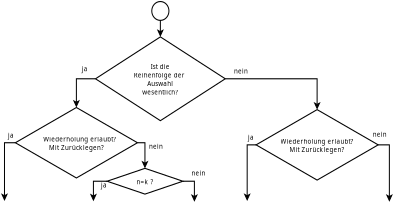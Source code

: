 <?xml version="1.0" encoding="UTF-8"?>
<dia:diagram xmlns:dia="http://www.lysator.liu.se/~alla/dia/">
  <dia:layer name="Background" visible="true" connectable="true" active="true">
    <dia:group>
      <dia:attribute name="meta">
        <dia:composite type="dict"/>
      </dia:attribute>
      <dia:attribute name="matrix">
        <dia:matrix xx="0.482" xy="0" yx="0" yy="0.53" x0="2.462" y0="2.929"/>
      </dia:attribute>
      <dia:object type="Flowchart - Ellipse" version="0" id="O0">
        <dia:attribute name="obj_pos">
          <dia:point val="14.503,-1.803"/>
        </dia:attribute>
        <dia:attribute name="obj_bb">
          <dia:rectangle val="14.453,-1.853;16.335,0.025"/>
        </dia:attribute>
        <dia:attribute name="elem_corner">
          <dia:point val="14.503,-1.803"/>
        </dia:attribute>
        <dia:attribute name="elem_width">
          <dia:real val="1.782"/>
        </dia:attribute>
        <dia:attribute name="elem_height">
          <dia:real val="1.779"/>
        </dia:attribute>
        <dia:attribute name="show_background">
          <dia:boolean val="true"/>
        </dia:attribute>
        <dia:attribute name="padding">
          <dia:real val="0.354"/>
        </dia:attribute>
        <dia:attribute name="text">
          <dia:composite type="text">
            <dia:attribute name="string">
              <dia:string>##</dia:string>
            </dia:attribute>
            <dia:attribute name="font">
              <dia:font family="sans" style="0" name="Helvetica"/>
            </dia:attribute>
            <dia:attribute name="height">
              <dia:real val="0.8"/>
            </dia:attribute>
            <dia:attribute name="pos">
              <dia:point val="15.394,-0.72"/>
            </dia:attribute>
            <dia:attribute name="color">
              <dia:color val="#000000ff"/>
            </dia:attribute>
            <dia:attribute name="alignment">
              <dia:enum val="1"/>
            </dia:attribute>
          </dia:composite>
        </dia:attribute>
      </dia:object>
      <dia:object type="Flowchart - Diamond" version="0" id="O1">
        <dia:attribute name="obj_pos">
          <dia:point val="0.35,8.195"/>
        </dia:attribute>
        <dia:attribute name="obj_bb">
          <dia:rectangle val="0.3,8.145;13.067,14.892"/>
        </dia:attribute>
        <dia:attribute name="elem_corner">
          <dia:point val="0.35,8.195"/>
        </dia:attribute>
        <dia:attribute name="elem_width">
          <dia:real val="12.667"/>
        </dia:attribute>
        <dia:attribute name="elem_height">
          <dia:real val="6.647"/>
        </dia:attribute>
        <dia:attribute name="show_background">
          <dia:boolean val="true"/>
        </dia:attribute>
        <dia:attribute name="padding">
          <dia:real val="0.354"/>
        </dia:attribute>
        <dia:attribute name="text">
          <dia:composite type="text">
            <dia:attribute name="string">
              <dia:string>#Wiederholung erlaubt?
Mit Zurücklegen?#</dia:string>
            </dia:attribute>
            <dia:attribute name="font">
              <dia:font family="sans" style="0" name="Helvetica"/>
            </dia:attribute>
            <dia:attribute name="height">
              <dia:real val="0.8"/>
            </dia:attribute>
            <dia:attribute name="pos">
              <dia:point val="6.683,11.313"/>
            </dia:attribute>
            <dia:attribute name="color">
              <dia:color val="#000000ff"/>
            </dia:attribute>
            <dia:attribute name="alignment">
              <dia:enum val="1"/>
            </dia:attribute>
          </dia:composite>
        </dia:attribute>
      </dia:object>
      <dia:object type="Flowchart - Diamond" version="0" id="O2">
        <dia:attribute name="obj_pos">
          <dia:point val="8.663,1.533"/>
        </dia:attribute>
        <dia:attribute name="obj_bb">
          <dia:rectangle val="8.613,1.483;22.175,9.487"/>
        </dia:attribute>
        <dia:attribute name="elem_corner">
          <dia:point val="8.663,1.533"/>
        </dia:attribute>
        <dia:attribute name="elem_width">
          <dia:real val="13.462"/>
        </dia:attribute>
        <dia:attribute name="elem_height">
          <dia:real val="7.904"/>
        </dia:attribute>
        <dia:attribute name="show_background">
          <dia:boolean val="true"/>
        </dia:attribute>
        <dia:attribute name="padding">
          <dia:real val="0.354"/>
        </dia:attribute>
        <dia:attribute name="text">
          <dia:composite type="text">
            <dia:attribute name="string">
              <dia:string>#Ist die
Reihenfolge der 
Auswahl
wesentlich?#</dia:string>
            </dia:attribute>
            <dia:attribute name="font">
              <dia:font family="sans" style="0" name="Helvetica"/>
            </dia:attribute>
            <dia:attribute name="height">
              <dia:real val="0.8"/>
            </dia:attribute>
            <dia:attribute name="pos">
              <dia:point val="15.394,4.479"/>
            </dia:attribute>
            <dia:attribute name="color">
              <dia:color val="#000000ff"/>
            </dia:attribute>
            <dia:attribute name="alignment">
              <dia:enum val="1"/>
            </dia:attribute>
          </dia:composite>
        </dia:attribute>
        <dia:connections>
          <dia:connection handle="0" to="O2" connection="12"/>
          <dia:connection handle="1" to="O1" connection="0"/>
        </dia:connections>
      </dia:object>
      <dia:object type="Flowchart - Diamond" version="0" id="O3">
        <dia:attribute name="obj_pos">
          <dia:point val="9.862,13.935"/>
        </dia:attribute>
        <dia:attribute name="obj_bb">
          <dia:rectangle val="9.812,13.885;17.778,16.415"/>
        </dia:attribute>
        <dia:attribute name="elem_corner">
          <dia:point val="9.862,13.935"/>
        </dia:attribute>
        <dia:attribute name="elem_width">
          <dia:real val="7.866"/>
        </dia:attribute>
        <dia:attribute name="elem_height">
          <dia:real val="2.429"/>
        </dia:attribute>
        <dia:attribute name="show_background">
          <dia:boolean val="true"/>
        </dia:attribute>
        <dia:attribute name="padding">
          <dia:real val="0.354"/>
        </dia:attribute>
        <dia:attribute name="text">
          <dia:composite type="text">
            <dia:attribute name="string">
              <dia:string>#n=k ?#</dia:string>
            </dia:attribute>
            <dia:attribute name="font">
              <dia:font family="sans" style="0" name="Helvetica"/>
            </dia:attribute>
            <dia:attribute name="height">
              <dia:real val="0.8"/>
            </dia:attribute>
            <dia:attribute name="pos">
              <dia:point val="13.795,15.344"/>
            </dia:attribute>
            <dia:attribute name="color">
              <dia:color val="#000000ff"/>
            </dia:attribute>
            <dia:attribute name="alignment">
              <dia:enum val="1"/>
            </dia:attribute>
          </dia:composite>
        </dia:attribute>
      </dia:object>
      <dia:object type="Standard - ZigZagLine" version="1" id="O4">
        <dia:attribute name="obj_pos">
          <dia:point val="8.663,5.485"/>
        </dia:attribute>
        <dia:attribute name="obj_bb">
          <dia:rectangle val="6.321,5.435;8.713,8.245"/>
        </dia:attribute>
        <dia:attribute name="orth_points">
          <dia:point val="8.663,5.485"/>
          <dia:point val="6.683,5.485"/>
          <dia:point val="6.683,8.195"/>
        </dia:attribute>
        <dia:attribute name="orth_orient">
          <dia:enum val="0"/>
          <dia:enum val="1"/>
        </dia:attribute>
        <dia:attribute name="autorouting">
          <dia:boolean val="true"/>
        </dia:attribute>
        <dia:attribute name="end_arrow">
          <dia:enum val="22"/>
        </dia:attribute>
        <dia:attribute name="end_arrow_length">
          <dia:real val="0.5"/>
        </dia:attribute>
        <dia:attribute name="end_arrow_width">
          <dia:real val="0.5"/>
        </dia:attribute>
        <dia:connections>
          <dia:connection handle="0" to="O2" connection="4"/>
          <dia:connection handle="1" to="O5" connection="0"/>
        </dia:connections>
      </dia:object>
      <dia:object type="Flowchart - Diamond" version="0" id="O5">
        <dia:attribute name="obj_pos">
          <dia:point val="25.321,8.395"/>
        </dia:attribute>
        <dia:attribute name="obj_bb">
          <dia:rectangle val="25.271,8.345;38.038,15.092"/>
        </dia:attribute>
        <dia:attribute name="elem_corner">
          <dia:point val="25.321,8.395"/>
        </dia:attribute>
        <dia:attribute name="elem_width">
          <dia:real val="12.667"/>
        </dia:attribute>
        <dia:attribute name="elem_height">
          <dia:real val="6.647"/>
        </dia:attribute>
        <dia:attribute name="show_background">
          <dia:boolean val="true"/>
        </dia:attribute>
        <dia:attribute name="padding">
          <dia:real val="0.354"/>
        </dia:attribute>
        <dia:attribute name="text">
          <dia:composite type="text">
            <dia:attribute name="string">
              <dia:string>#Wiederholung erlaubt?
Mit Zurücklegen?#</dia:string>
            </dia:attribute>
            <dia:attribute name="font">
              <dia:font family="sans" style="0" name="Helvetica"/>
            </dia:attribute>
            <dia:attribute name="height">
              <dia:real val="0.8"/>
            </dia:attribute>
            <dia:attribute name="pos">
              <dia:point val="31.655,11.513"/>
            </dia:attribute>
            <dia:attribute name="color">
              <dia:color val="#000000ff"/>
            </dia:attribute>
            <dia:attribute name="alignment">
              <dia:enum val="1"/>
            </dia:attribute>
          </dia:composite>
        </dia:attribute>
        <dia:connections>
          <dia:connection handle="0" to="O1" connection="4"/>
          <dia:connection handle="1" to="O3" connection="0"/>
        </dia:connections>
      </dia:object>
      <dia:object type="Standard - ZigZagLine" version="1" id="O6">
        <dia:attribute name="obj_pos">
          <dia:point val="22.125,5.485"/>
        </dia:attribute>
        <dia:attribute name="obj_bb">
          <dia:rectangle val="22.075,5.435;32.017,8.445"/>
        </dia:attribute>
        <dia:attribute name="orth_points">
          <dia:point val="22.125,5.485"/>
          <dia:point val="31.655,5.485"/>
          <dia:point val="31.655,8.395"/>
        </dia:attribute>
        <dia:attribute name="orth_orient">
          <dia:enum val="0"/>
          <dia:enum val="1"/>
        </dia:attribute>
        <dia:attribute name="autorouting">
          <dia:boolean val="true"/>
        </dia:attribute>
        <dia:attribute name="end_arrow">
          <dia:enum val="22"/>
        </dia:attribute>
        <dia:attribute name="end_arrow_length">
          <dia:real val="0.5"/>
        </dia:attribute>
        <dia:attribute name="end_arrow_width">
          <dia:real val="0.5"/>
        </dia:attribute>
        <dia:connections>
          <dia:connection handle="0" to="O1" connection="12"/>
        </dia:connections>
      </dia:object>
      <dia:object type="Standard - ZigZagLine" version="1" id="O7">
        <dia:attribute name="obj_pos">
          <dia:point val="13.017,11.518"/>
        </dia:attribute>
        <dia:attribute name="obj_bb">
          <dia:rectangle val="12.967,11.469;14.156,13.986"/>
        </dia:attribute>
        <dia:attribute name="orth_points">
          <dia:point val="13.017,11.518"/>
          <dia:point val="13.795,11.518"/>
          <dia:point val="13.795,13.936"/>
        </dia:attribute>
        <dia:attribute name="orth_orient">
          <dia:enum val="0"/>
          <dia:enum val="1"/>
        </dia:attribute>
        <dia:attribute name="autorouting">
          <dia:boolean val="false"/>
        </dia:attribute>
        <dia:attribute name="end_arrow">
          <dia:enum val="22"/>
        </dia:attribute>
        <dia:attribute name="end_arrow_length">
          <dia:real val="0.5"/>
        </dia:attribute>
        <dia:attribute name="end_arrow_width">
          <dia:real val="0.5"/>
        </dia:attribute>
        <dia:connections>
          <dia:connection handle="0" to="O3" connection="4"/>
        </dia:connections>
      </dia:object>
      <dia:object type="Standard - ZigZagLine" version="1" id="O8">
        <dia:attribute name="obj_pos">
          <dia:point val="0.35,11.518"/>
        </dia:attribute>
        <dia:attribute name="obj_bb">
          <dia:rectangle val="-1.137,11.469;0.4,17.062"/>
        </dia:attribute>
        <dia:attribute name="orth_points">
          <dia:point val="0.35,11.518"/>
          <dia:point val="-0.775,11.518"/>
          <dia:point val="-0.775,17.012"/>
        </dia:attribute>
        <dia:attribute name="orth_orient">
          <dia:enum val="0"/>
          <dia:enum val="1"/>
        </dia:attribute>
        <dia:attribute name="autorouting">
          <dia:boolean val="true"/>
        </dia:attribute>
        <dia:attribute name="end_arrow">
          <dia:enum val="22"/>
        </dia:attribute>
        <dia:attribute name="end_arrow_length">
          <dia:real val="0.5"/>
        </dia:attribute>
        <dia:attribute name="end_arrow_width">
          <dia:real val="0.5"/>
        </dia:attribute>
        <dia:connections>
          <dia:connection handle="0" to="O3" connection="12"/>
        </dia:connections>
      </dia:object>
      <dia:object type="Standard - ZigZagLine" version="1" id="O9">
        <dia:attribute name="obj_pos">
          <dia:point val="17.728,15.15"/>
        </dia:attribute>
        <dia:attribute name="obj_bb">
          <dia:rectangle val="17.678,15.1;19.287,17.137"/>
        </dia:attribute>
        <dia:attribute name="orth_points">
          <dia:point val="17.728,15.15"/>
          <dia:point val="18.925,15.15"/>
          <dia:point val="18.925,17.087"/>
        </dia:attribute>
        <dia:attribute name="orth_orient">
          <dia:enum val="0"/>
          <dia:enum val="1"/>
        </dia:attribute>
        <dia:attribute name="autorouting">
          <dia:boolean val="true"/>
        </dia:attribute>
        <dia:attribute name="end_arrow">
          <dia:enum val="22"/>
        </dia:attribute>
        <dia:attribute name="end_arrow_length">
          <dia:real val="0.5"/>
        </dia:attribute>
        <dia:attribute name="end_arrow_width">
          <dia:real val="0.5"/>
        </dia:attribute>
        <dia:connections>
          <dia:connection handle="0" to="O5" connection="4"/>
        </dia:connections>
      </dia:object>
      <dia:object type="Standard - ZigZagLine" version="1" id="O10">
        <dia:attribute name="obj_pos">
          <dia:point val="9.862,15.15"/>
        </dia:attribute>
        <dia:attribute name="obj_bb">
          <dia:rectangle val="7.838,15.1;9.912,17.399"/>
        </dia:attribute>
        <dia:attribute name="orth_points">
          <dia:point val="9.862,15.15"/>
          <dia:point val="8.45,15.15"/>
          <dia:point val="8.45,17.038"/>
          <dia:point val="8.45,17.038"/>
        </dia:attribute>
        <dia:attribute name="orth_orient">
          <dia:enum val="0"/>
          <dia:enum val="1"/>
          <dia:enum val="0"/>
        </dia:attribute>
        <dia:attribute name="autorouting">
          <dia:boolean val="false"/>
        </dia:attribute>
        <dia:attribute name="end_arrow">
          <dia:enum val="22"/>
        </dia:attribute>
        <dia:attribute name="end_arrow_length">
          <dia:real val="0.5"/>
        </dia:attribute>
        <dia:attribute name="end_arrow_width">
          <dia:real val="0.5"/>
        </dia:attribute>
        <dia:connections>
          <dia:connection handle="0" to="O5" connection="12"/>
        </dia:connections>
      </dia:object>
      <dia:object type="Standard - ZigZagLine" version="1" id="O11">
        <dia:attribute name="obj_pos">
          <dia:point val="37.988,11.719"/>
        </dia:attribute>
        <dia:attribute name="obj_bb">
          <dia:rectangle val="37.938,11.668;39.512,17.137"/>
        </dia:attribute>
        <dia:attribute name="orth_points">
          <dia:point val="37.988,11.719"/>
          <dia:point val="39.15,11.719"/>
          <dia:point val="39.15,17.087"/>
        </dia:attribute>
        <dia:attribute name="orth_orient">
          <dia:enum val="0"/>
          <dia:enum val="1"/>
        </dia:attribute>
        <dia:attribute name="autorouting">
          <dia:boolean val="true"/>
        </dia:attribute>
        <dia:attribute name="end_arrow">
          <dia:enum val="22"/>
        </dia:attribute>
        <dia:attribute name="end_arrow_length">
          <dia:real val="0.5"/>
        </dia:attribute>
        <dia:attribute name="end_arrow_width">
          <dia:real val="0.5"/>
        </dia:attribute>
        <dia:connections>
          <dia:connection handle="0" to="O0" connection="12"/>
          <dia:connection handle="1" to="O2" connection="0"/>
        </dia:connections>
      </dia:object>
      <dia:object type="Standard - ZigZagLine" version="1" id="O12">
        <dia:attribute name="obj_pos">
          <dia:point val="25.321,11.719"/>
        </dia:attribute>
        <dia:attribute name="obj_bb">
          <dia:rectangle val="23.788,11.668;25.371,17.374"/>
        </dia:attribute>
        <dia:attribute name="orth_points">
          <dia:point val="25.321,11.719"/>
          <dia:point val="24.4,11.719"/>
          <dia:point val="24.4,17.012"/>
          <dia:point val="24.4,17.012"/>
        </dia:attribute>
        <dia:attribute name="orth_orient">
          <dia:enum val="0"/>
          <dia:enum val="1"/>
          <dia:enum val="0"/>
        </dia:attribute>
        <dia:attribute name="autorouting">
          <dia:boolean val="false"/>
        </dia:attribute>
        <dia:attribute name="end_arrow">
          <dia:enum val="22"/>
        </dia:attribute>
        <dia:attribute name="end_arrow_length">
          <dia:real val="0.5"/>
        </dia:attribute>
        <dia:attribute name="end_arrow_width">
          <dia:real val="0.5"/>
        </dia:attribute>
      </dia:object>
      <dia:object type="Standard - Line" version="0" id="O13">
        <dia:attribute name="obj_pos">
          <dia:point val="15.394,-0.025"/>
        </dia:attribute>
        <dia:attribute name="obj_bb">
          <dia:rectangle val="15.032,-0.075;15.756,1.583"/>
        </dia:attribute>
        <dia:attribute name="conn_endpoints">
          <dia:point val="15.394,-0.025"/>
          <dia:point val="15.394,1.533"/>
        </dia:attribute>
        <dia:attribute name="numcp">
          <dia:int val="1"/>
        </dia:attribute>
        <dia:attribute name="end_arrow">
          <dia:enum val="22"/>
        </dia:attribute>
        <dia:attribute name="end_arrow_length">
          <dia:real val="0.5"/>
        </dia:attribute>
        <dia:attribute name="end_arrow_width">
          <dia:real val="0.5"/>
        </dia:attribute>
      </dia:object>
      <dia:object type="Standard - Text" version="1" id="O14">
        <dia:attribute name="obj_pos">
          <dia:point val="-0.423,11.037"/>
        </dia:attribute>
        <dia:attribute name="obj_bb">
          <dia:rectangle val="-0.423,10.443;0.147,11.188"/>
        </dia:attribute>
        <dia:attribute name="text">
          <dia:composite type="text">
            <dia:attribute name="string">
              <dia:string>#ja#</dia:string>
            </dia:attribute>
            <dia:attribute name="font">
              <dia:font family="sans" style="0" name="Helvetica"/>
            </dia:attribute>
            <dia:attribute name="height">
              <dia:real val="0.8"/>
            </dia:attribute>
            <dia:attribute name="pos">
              <dia:point val="-0.423,11.037"/>
            </dia:attribute>
            <dia:attribute name="color">
              <dia:color val="#000000ff"/>
            </dia:attribute>
            <dia:attribute name="alignment">
              <dia:enum val="0"/>
            </dia:attribute>
          </dia:composite>
        </dia:attribute>
        <dia:attribute name="valign">
          <dia:enum val="3"/>
        </dia:attribute>
      </dia:object>
      <dia:object type="Standard - Text" version="1" id="O15">
        <dia:attribute name="obj_pos">
          <dia:point val="14.227,12.088"/>
        </dia:attribute>
        <dia:attribute name="obj_bb">
          <dia:rectangle val="14.227,11.493;15.609,12.238"/>
        </dia:attribute>
        <dia:attribute name="text">
          <dia:composite type="text">
            <dia:attribute name="string">
              <dia:string>#nein#</dia:string>
            </dia:attribute>
            <dia:attribute name="font">
              <dia:font family="sans" style="0" name="Helvetica"/>
            </dia:attribute>
            <dia:attribute name="height">
              <dia:real val="0.8"/>
            </dia:attribute>
            <dia:attribute name="pos">
              <dia:point val="14.227,12.088"/>
            </dia:attribute>
            <dia:attribute name="color">
              <dia:color val="#000000ff"/>
            </dia:attribute>
            <dia:attribute name="alignment">
              <dia:enum val="0"/>
            </dia:attribute>
          </dia:composite>
        </dia:attribute>
        <dia:attribute name="valign">
          <dia:enum val="3"/>
        </dia:attribute>
      </dia:object>
      <dia:object type="Standard - Text" version="1" id="O16">
        <dia:attribute name="obj_pos">
          <dia:point val="23.027,4.987"/>
        </dia:attribute>
        <dia:attribute name="obj_bb">
          <dia:rectangle val="23.027,4.393;24.409,5.138"/>
        </dia:attribute>
        <dia:attribute name="text">
          <dia:composite type="text">
            <dia:attribute name="string">
              <dia:string>#nein#</dia:string>
            </dia:attribute>
            <dia:attribute name="font">
              <dia:font family="sans" style="0" name="Helvetica"/>
            </dia:attribute>
            <dia:attribute name="height">
              <dia:real val="0.8"/>
            </dia:attribute>
            <dia:attribute name="pos">
              <dia:point val="23.027,4.987"/>
            </dia:attribute>
            <dia:attribute name="color">
              <dia:color val="#000000ff"/>
            </dia:attribute>
            <dia:attribute name="alignment">
              <dia:enum val="0"/>
            </dia:attribute>
          </dia:composite>
        </dia:attribute>
        <dia:attribute name="valign">
          <dia:enum val="3"/>
        </dia:attribute>
      </dia:object>
      <dia:object type="Standard - Text" version="1" id="O17">
        <dia:attribute name="obj_pos">
          <dia:point val="37.437,10.962"/>
        </dia:attribute>
        <dia:attribute name="obj_bb">
          <dia:rectangle val="37.437,10.367;38.819,11.113"/>
        </dia:attribute>
        <dia:attribute name="text">
          <dia:composite type="text">
            <dia:attribute name="string">
              <dia:string>#nein#</dia:string>
            </dia:attribute>
            <dia:attribute name="font">
              <dia:font family="sans" style="0" name="Helvetica"/>
            </dia:attribute>
            <dia:attribute name="height">
              <dia:real val="0.8"/>
            </dia:attribute>
            <dia:attribute name="pos">
              <dia:point val="37.437,10.962"/>
            </dia:attribute>
            <dia:attribute name="color">
              <dia:color val="#000000ff"/>
            </dia:attribute>
            <dia:attribute name="alignment">
              <dia:enum val="0"/>
            </dia:attribute>
          </dia:composite>
        </dia:attribute>
        <dia:attribute name="valign">
          <dia:enum val="3"/>
        </dia:attribute>
      </dia:object>
      <dia:object type="Standard - Text" version="1" id="O18">
        <dia:attribute name="obj_pos">
          <dia:point val="7.237,4.764"/>
        </dia:attribute>
        <dia:attribute name="obj_bb">
          <dia:rectangle val="7.237,4.17;7.807,4.915"/>
        </dia:attribute>
        <dia:attribute name="text">
          <dia:composite type="text">
            <dia:attribute name="string">
              <dia:string>#ja#</dia:string>
            </dia:attribute>
            <dia:attribute name="font">
              <dia:font family="sans" style="0" name="Helvetica"/>
            </dia:attribute>
            <dia:attribute name="height">
              <dia:real val="0.8"/>
            </dia:attribute>
            <dia:attribute name="pos">
              <dia:point val="7.237,4.764"/>
            </dia:attribute>
            <dia:attribute name="color">
              <dia:color val="#000000ff"/>
            </dia:attribute>
            <dia:attribute name="alignment">
              <dia:enum val="0"/>
            </dia:attribute>
          </dia:composite>
        </dia:attribute>
        <dia:attribute name="valign">
          <dia:enum val="3"/>
        </dia:attribute>
      </dia:object>
      <dia:object type="Standard - Text" version="1" id="O19">
        <dia:attribute name="obj_pos">
          <dia:point val="24.497,11.244"/>
        </dia:attribute>
        <dia:attribute name="obj_bb">
          <dia:rectangle val="24.497,10.65;25.067,11.395"/>
        </dia:attribute>
        <dia:attribute name="text">
          <dia:composite type="text">
            <dia:attribute name="string">
              <dia:string>#ja#</dia:string>
            </dia:attribute>
            <dia:attribute name="font">
              <dia:font family="sans" style="0" name="Helvetica"/>
            </dia:attribute>
            <dia:attribute name="height">
              <dia:real val="0.8"/>
            </dia:attribute>
            <dia:attribute name="pos">
              <dia:point val="24.497,11.244"/>
            </dia:attribute>
            <dia:attribute name="color">
              <dia:color val="#000000ff"/>
            </dia:attribute>
            <dia:attribute name="alignment">
              <dia:enum val="0"/>
            </dia:attribute>
          </dia:composite>
        </dia:attribute>
        <dia:attribute name="valign">
          <dia:enum val="3"/>
        </dia:attribute>
      </dia:object>
      <dia:object type="Standard - Text" version="1" id="O20">
        <dia:attribute name="obj_pos">
          <dia:point val="18.637,14.614"/>
        </dia:attribute>
        <dia:attribute name="obj_bb">
          <dia:rectangle val="18.637,14.02;20.019,14.765"/>
        </dia:attribute>
        <dia:attribute name="text">
          <dia:composite type="text">
            <dia:attribute name="string">
              <dia:string>#nein#</dia:string>
            </dia:attribute>
            <dia:attribute name="font">
              <dia:font family="sans" style="0" name="Helvetica"/>
            </dia:attribute>
            <dia:attribute name="height">
              <dia:real val="0.8"/>
            </dia:attribute>
            <dia:attribute name="pos">
              <dia:point val="18.637,14.614"/>
            </dia:attribute>
            <dia:attribute name="color">
              <dia:color val="#000000ff"/>
            </dia:attribute>
            <dia:attribute name="alignment">
              <dia:enum val="0"/>
            </dia:attribute>
          </dia:composite>
        </dia:attribute>
        <dia:attribute name="valign">
          <dia:enum val="3"/>
        </dia:attribute>
      </dia:object>
      <dia:object type="Standard - Text" version="1" id="O21">
        <dia:attribute name="obj_pos">
          <dia:point val="9.227,15.74"/>
        </dia:attribute>
        <dia:attribute name="obj_bb">
          <dia:rectangle val="9.227,15.146;9.797,15.891"/>
        </dia:attribute>
        <dia:attribute name="text">
          <dia:composite type="text">
            <dia:attribute name="string">
              <dia:string>#ja#</dia:string>
            </dia:attribute>
            <dia:attribute name="font">
              <dia:font family="sans" style="0" name="Helvetica"/>
            </dia:attribute>
            <dia:attribute name="height">
              <dia:real val="0.8"/>
            </dia:attribute>
            <dia:attribute name="pos">
              <dia:point val="9.227,15.74"/>
            </dia:attribute>
            <dia:attribute name="color">
              <dia:color val="#000000ff"/>
            </dia:attribute>
            <dia:attribute name="alignment">
              <dia:enum val="0"/>
            </dia:attribute>
          </dia:composite>
        </dia:attribute>
        <dia:attribute name="valign">
          <dia:enum val="3"/>
        </dia:attribute>
      </dia:object>
    </dia:group>
  </dia:layer>
</dia:diagram>
